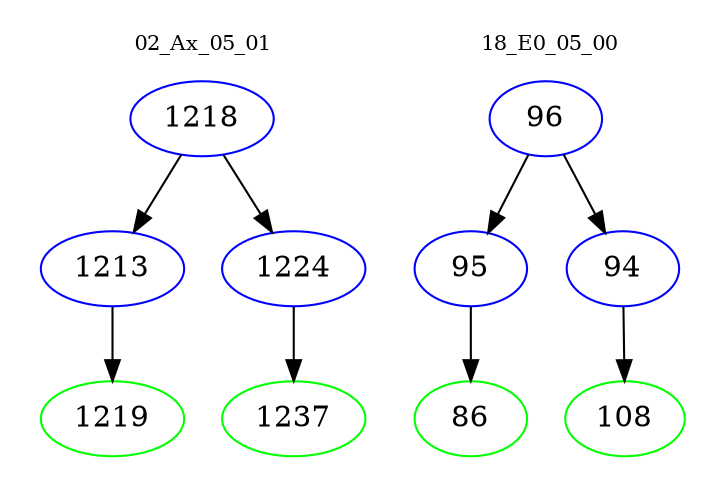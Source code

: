 digraph{
subgraph cluster_0 {
color = white
label = "02_Ax_05_01";
fontsize=10;
T0_1218 [label="1218", color="blue"]
T0_1218 -> T0_1213 [color="black"]
T0_1213 [label="1213", color="blue"]
T0_1213 -> T0_1219 [color="black"]
T0_1219 [label="1219", color="green"]
T0_1218 -> T0_1224 [color="black"]
T0_1224 [label="1224", color="blue"]
T0_1224 -> T0_1237 [color="black"]
T0_1237 [label="1237", color="green"]
}
subgraph cluster_1 {
color = white
label = "18_E0_05_00";
fontsize=10;
T1_96 [label="96", color="blue"]
T1_96 -> T1_95 [color="black"]
T1_95 [label="95", color="blue"]
T1_95 -> T1_86 [color="black"]
T1_86 [label="86", color="green"]
T1_96 -> T1_94 [color="black"]
T1_94 [label="94", color="blue"]
T1_94 -> T1_108 [color="black"]
T1_108 [label="108", color="green"]
}
}
